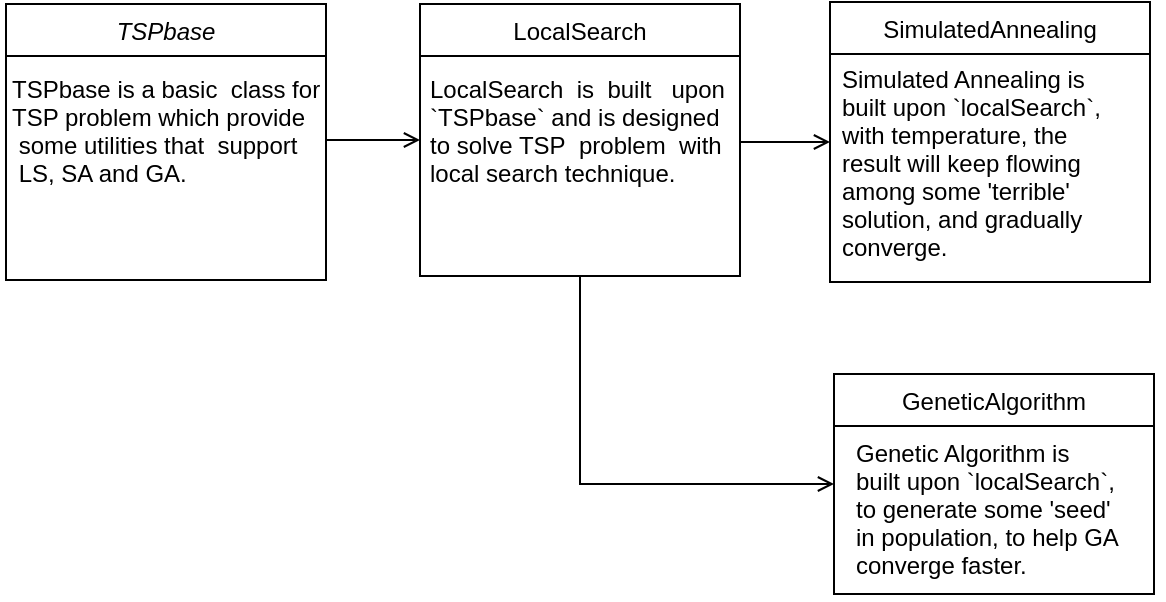 <mxfile version="13.0.3" type="device"><diagram id="C5RBs43oDa-KdzZeNtuy" name="Page-1"><mxGraphModel dx="702" dy="815" grid="1" gridSize="10" guides="1" tooltips="1" connect="1" arrows="1" fold="1" page="1" pageScale="1" pageWidth="827" pageHeight="1169" math="0" shadow="0"><root><mxCell id="WIyWlLk6GJQsqaUBKTNV-0"/><mxCell id="WIyWlLk6GJQsqaUBKTNV-1" parent="WIyWlLk6GJQsqaUBKTNV-0"/><mxCell id="zkfFHV4jXpPFQw0GAbJ--26" value="" style="endArrow=open;shadow=0;strokeWidth=1;strokeColor=#000000;rounded=0;endFill=1;edgeStyle=elbowEdgeStyle;elbow=vertical;" parent="WIyWlLk6GJQsqaUBKTNV-1" source="zkfFHV4jXpPFQw0GAbJ--0" target="zkfFHV4jXpPFQw0GAbJ--17" edge="1"><mxGeometry x="0.5" y="41" relative="1" as="geometry"><mxPoint x="223" y="322" as="sourcePoint"/><mxPoint x="383" y="322" as="targetPoint"/><mxPoint x="-40" y="32" as="offset"/></mxGeometry></mxCell><mxCell id="zkfFHV4jXpPFQw0GAbJ--1" value="TSPbase is a basic  class for&#10;TSP problem which provide&#10; some utilities that  support&#10; LS, SA and GA." style="text;align=left;verticalAlign=top;spacingLeft=4;spacingRight=4;overflow=hidden;rotatable=0;points=[[0,0.5],[1,0.5]];portConstraint=eastwest;" parent="WIyWlLk6GJQsqaUBKTNV-1" vertex="1"><mxGeometry x="60" y="279" width="172" height="110" as="geometry"/></mxCell><mxCell id="zkfFHV4jXpPFQw0GAbJ--0" value="TSPbase" style="swimlane;fontStyle=2;align=center;verticalAlign=top;childLayout=stackLayout;horizontal=1;startSize=26;horizontalStack=0;resizeParent=1;resizeLast=0;collapsible=1;marginBottom=0;rounded=0;shadow=0;strokeWidth=1;" parent="WIyWlLk6GJQsqaUBKTNV-1" vertex="1"><mxGeometry x="63" y="250" width="160" height="138" as="geometry"><mxRectangle x="220" y="120" width="160" height="26" as="alternateBounds"/></mxGeometry></mxCell><mxCell id="eUhfYspLxt7zDxeTZ5df-3" value="" style="endArrow=open;shadow=0;strokeWidth=1;strokeColor=#000000;rounded=0;endFill=1;edgeStyle=elbowEdgeStyle;elbow=vertical;exitX=1;exitY=0.5;exitDx=0;exitDy=0;entryX=0;entryY=0.5;entryDx=0;entryDy=0;" edge="1" parent="WIyWlLk6GJQsqaUBKTNV-1" source="zkfFHV4jXpPFQw0GAbJ--17" target="eUhfYspLxt7zDxeTZ5df-1"><mxGeometry x="0.5" y="41" relative="1" as="geometry"><mxPoint x="440" y="318.5" as="sourcePoint"/><mxPoint x="568" y="318.5" as="targetPoint"/><mxPoint x="-40" y="32" as="offset"/><Array as="points"><mxPoint x="590" y="319"/></Array></mxGeometry></mxCell><mxCell id="zkfFHV4jXpPFQw0GAbJ--17" value="LocalSearch" style="swimlane;fontStyle=0;align=center;verticalAlign=top;childLayout=stackLayout;horizontal=1;startSize=26;horizontalStack=0;resizeParent=1;resizeLast=0;collapsible=1;marginBottom=0;rounded=0;shadow=0;strokeWidth=1;" parent="WIyWlLk6GJQsqaUBKTNV-1" vertex="1"><mxGeometry x="270" y="250" width="160" height="136" as="geometry"><mxRectangle x="550" y="140" width="160" height="26" as="alternateBounds"/></mxGeometry></mxCell><mxCell id="eUhfYspLxt7zDxeTZ5df-0" value="LocalSearch  is  built   upon&#10;`TSPbase` and is designed&#10;to solve TSP  problem  with&#10;local search technique.&#10;" style="text;align=left;verticalAlign=top;spacingLeft=4;spacingRight=4;overflow=hidden;rotatable=0;points=[[0,0.5],[1,0.5]];portConstraint=eastwest;" vertex="1" parent="WIyWlLk6GJQsqaUBKTNV-1"><mxGeometry x="269" y="279" width="161" height="64" as="geometry"/></mxCell><mxCell id="eUhfYspLxt7zDxeTZ5df-2" value="Simulated Annealing is&#10;built upon `localSearch`,&#10;with temperature, the &#10;result will keep flowing &#10;among some 'terrible' &#10;solution, and gradually &#10;converge." style="text;align=left;verticalAlign=top;spacingLeft=4;spacingRight=4;overflow=hidden;rotatable=0;points=[[0,0.5],[1,0.5]];portConstraint=eastwest;" vertex="1" parent="WIyWlLk6GJQsqaUBKTNV-1"><mxGeometry x="475" y="274" width="160" height="114" as="geometry"/></mxCell><mxCell id="eUhfYspLxt7zDxeTZ5df-1" value="SimulatedAnnealing" style="swimlane;fontStyle=0;align=center;verticalAlign=top;childLayout=stackLayout;horizontal=1;startSize=26;horizontalStack=0;resizeParent=1;resizeLast=0;collapsible=1;marginBottom=0;rounded=0;shadow=0;strokeWidth=1;" vertex="1" parent="WIyWlLk6GJQsqaUBKTNV-1"><mxGeometry x="475" y="249" width="160" height="140" as="geometry"><mxRectangle x="550" y="140" width="160" height="26" as="alternateBounds"/></mxGeometry></mxCell><mxCell id="eUhfYspLxt7zDxeTZ5df-4" value="Genetic Algorithm is &#10;built upon `localSearch`,&#10;to generate some 'seed' &#10;in population, to help GA&#10;converge faster.&#10;" style="text;align=left;verticalAlign=top;spacingLeft=4;spacingRight=4;overflow=hidden;rotatable=0;points=[[0,0.5],[1,0.5]];portConstraint=eastwest;" vertex="1" parent="WIyWlLk6GJQsqaUBKTNV-1"><mxGeometry x="482" y="461" width="160" height="84" as="geometry"/></mxCell><mxCell id="eUhfYspLxt7zDxeTZ5df-6" value="" style="endArrow=open;shadow=0;strokeWidth=1;strokeColor=#000000;rounded=0;endFill=1;edgeStyle=elbowEdgeStyle;elbow=vertical;exitX=0.5;exitY=1;exitDx=0;exitDy=0;entryX=0;entryY=0.5;entryDx=0;entryDy=0;" edge="1" parent="WIyWlLk6GJQsqaUBKTNV-1" source="zkfFHV4jXpPFQw0GAbJ--17" target="eUhfYspLxt7zDxeTZ5df-5"><mxGeometry x="0.5" y="41" relative="1" as="geometry"><mxPoint x="350" y="420" as="sourcePoint"/><mxPoint x="420" y="480" as="targetPoint"/><mxPoint x="-40" y="32" as="offset"/><Array as="points"><mxPoint x="410" y="490"/></Array></mxGeometry></mxCell><mxCell id="eUhfYspLxt7zDxeTZ5df-5" value="GeneticAlgorithm" style="swimlane;fontStyle=0;align=center;verticalAlign=top;childLayout=stackLayout;horizontal=1;startSize=26;horizontalStack=0;resizeParent=1;resizeLast=0;collapsible=1;marginBottom=0;rounded=0;shadow=0;strokeWidth=1;" vertex="1" parent="WIyWlLk6GJQsqaUBKTNV-1"><mxGeometry x="477" y="435" width="160" height="110" as="geometry"><mxRectangle x="550" y="140" width="160" height="26" as="alternateBounds"/></mxGeometry></mxCell></root></mxGraphModel></diagram></mxfile>